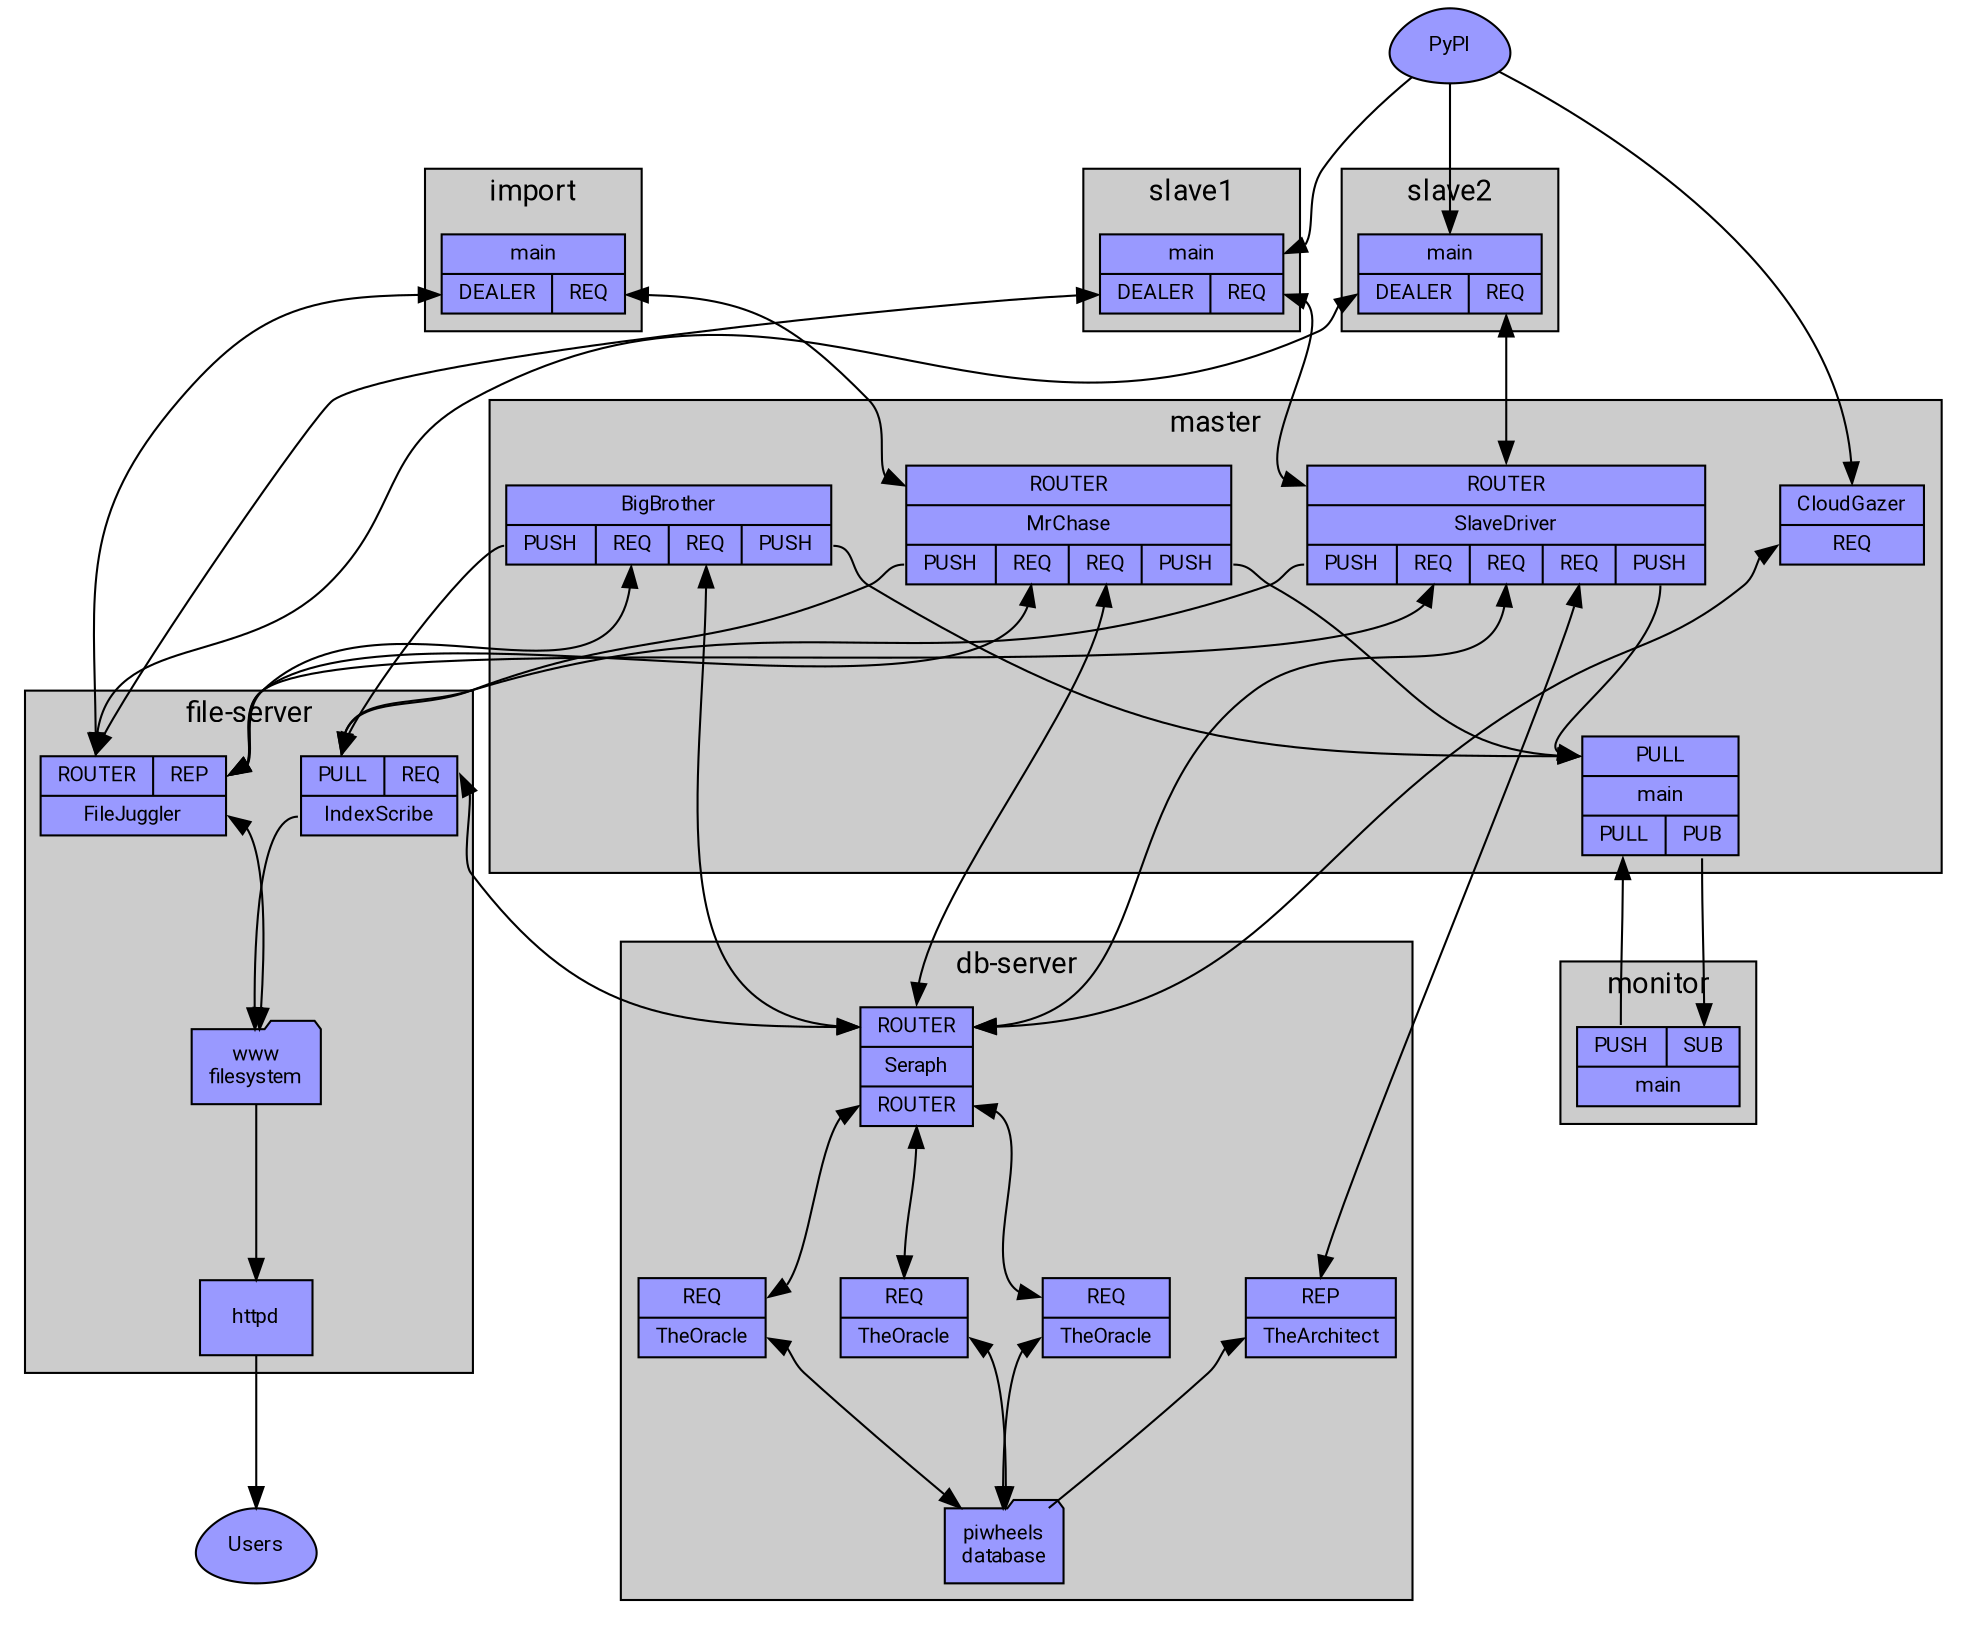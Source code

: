 digraph piwheels {
    graph [nodesep=0.5, ranksep=1, style=filled, fontname=Roboto, fontsize=14, fillcolor="#cccccc"];
    node [shape=record, fontname=Roboto, fontsize=10, style=filled, fillcolor="#9999ff", penwidth=1];
    edge [fontname=Sans, fontsize=8];

    PyPI [label="PyPI", shape=egg];
    Users [label="Users", shape=egg];

    subgraph cluster_db_server {
        graph [label="db-server"];

        TheOracle1 [label="{<Seraph>REQ|<t>TheOracle}"];
        TheOracle2 [label="{<Seraph>REQ|<t>TheOracle}"];
        TheOracle3 [label="{<Seraph>REQ|<t>TheOracle}"];
        TheArchitect [label="{<builds>REP|<t>TheArchitect}"];
        Seraph [label="{<db>ROUTER|<t>Seraph|<oracle>ROUTER}"];
        db [label="piwheels\ndatabase", shape=folder];

        Seraph:oracle->TheOracle1:Seraph [dir=both];
        Seraph:oracle->TheOracle2:Seraph [dir=both];
        Seraph:oracle->TheOracle3:Seraph [dir=both];
        TheOracle1:t->db [dir=both];
        TheOracle2:t->db [dir=both];
        TheOracle3:t->db [dir=both];
        TheArchitect:t->db [dir=back];
    }

    subgraph cluster_file_server {
        graph [label="file-server"];

        FileJuggler [label="{{<slaves>ROUTER|<fs>REP}|<t>FileJuggler}"];
        IndexScribe [label="{{<indexes>PULL|<db>REQ}|<t>IndexScribe}"];
        fs [label="www\nfilesystem", shape=folder];
        httpd;

        IndexScribe:t->fs;
        FileJuggler:t->fs [dir=both];
        fs->httpd;
    }

    subgraph cluster_master {
        graph [label="master"];

        CloudGazer [label="{<t>CloudGazer|<db>REQ}"];
        main [label="{{<int_status>PULL}|main|{<control>PULL|<ext_status>PUB}}"];
        BigBrother [label="{<t>BigBrother|{<indexes>PUSH|<fs>REQ|<db>REQ|<int_status>PUSH}}"];
        SlaveDriver [label="{{<slaves>ROUTER}|<t>SlaveDriver|{<indexes>PUSH|<fs>REQ|<db>REQ|<builds>REQ|<int_status>PUSH}}"];
        MrChase [label="{<imports>ROUTER|<t>MrChase|{<indexes>PUSH|<fs>REQ|<db>REQ|<int_status>PUSH}}"];

        BigBrother:int_status->main:int_status;
        SlaveDriver:int_status->main:int_status;
        MrChase:int_status->main:int_status;
    }

    subgraph cluster_monitor {
        graph [label="monitor"];
        monitor [label="{{<control>PUSH|<status>SUB}|<t>main}"];
    }

    subgraph cluster_slave1 {
        graph [label="slave1"];
        Slave1 [label="{<t>main|{<files>DEALER|<builds>REQ}}"];
    }

    subgraph cluster_slave2 {
        graph [label="slave2"];
        Slave2 [label="{<t>main|{<files>DEALER|<builds>REQ}}"];
    }

    subgraph cluster_import {
        graph [label="import"];
        Import [label="{<t>main|{<files>DEALER|<imports>REQ}}"];
    }


    PyPI->CloudGazer:t;
    PyPI->Slave1:t;
    PyPI->Slave2:t;
    Slave1:builds->SlaveDriver:slaves [dir=both];
    Slave2:builds->SlaveDriver:slaves [dir=both];
    Slave1:files->FileJuggler:slaves [dir=both];
    Slave2:files->FileJuggler:slaves [dir=both];
    Import:imports->MrChase:imports [dir=both];
    Import:files->FileJuggler:slaves [dir=both];
    main:ext_status->monitor:status;
    monitor:control->main:control;

    CloudGazer:db->Seraph:db [dir=both];
    BigBrother:indexes->IndexScribe:indexes;
    SlaveDriver:indexes->IndexScribe:indexes;
    MrChase:indexes->IndexScribe:indexes;
    IndexScribe:db->Seraph:db [dir=both];
    BigBrother:db->Seraph:db [dir=both];
    BigBrother:fs->FileJuggler:fs [dir=both];
    SlaveDriver:fs->FileJuggler:fs [dir=both];
    SlaveDriver:db->Seraph:db [dir=both];
    SlaveDriver:builds->TheArchitect:builds [dir=both];
    MrChase:fs->FileJuggler:fs [dir=both];
    MrChase:db->Seraph:db [dir=both];
    httpd->Users;
}
